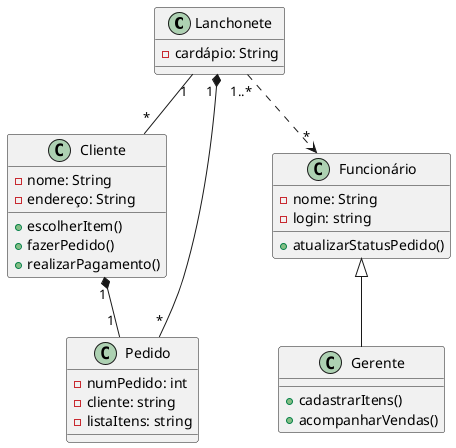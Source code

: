 @startuml Sistema de Lanchonete

class Lanchonete {
    - cardápio: String
}

class Cliente {
    - nome: String
    - endereço: String

    + escolherItem()
    + fazerPedido()
    + realizarPagamento()
}

class Pedido {
    - numPedido: int
    - cliente: string
    - listaItens: string
}

class Funcionário {
    - nome: String
    - login: string

    + atualizarStatusPedido()
}

class Gerente {
    + cadastrarItens()
    + acompanharVendas()
}

Lanchonete "1" -- "*" Cliente
Lanchonete "1 " *-- "*" Pedido
Cliente "1" *-- "1 " Pedido
Funcionário <|-- Gerente
Lanchonete "1..*" ..> "*" Funcionário
